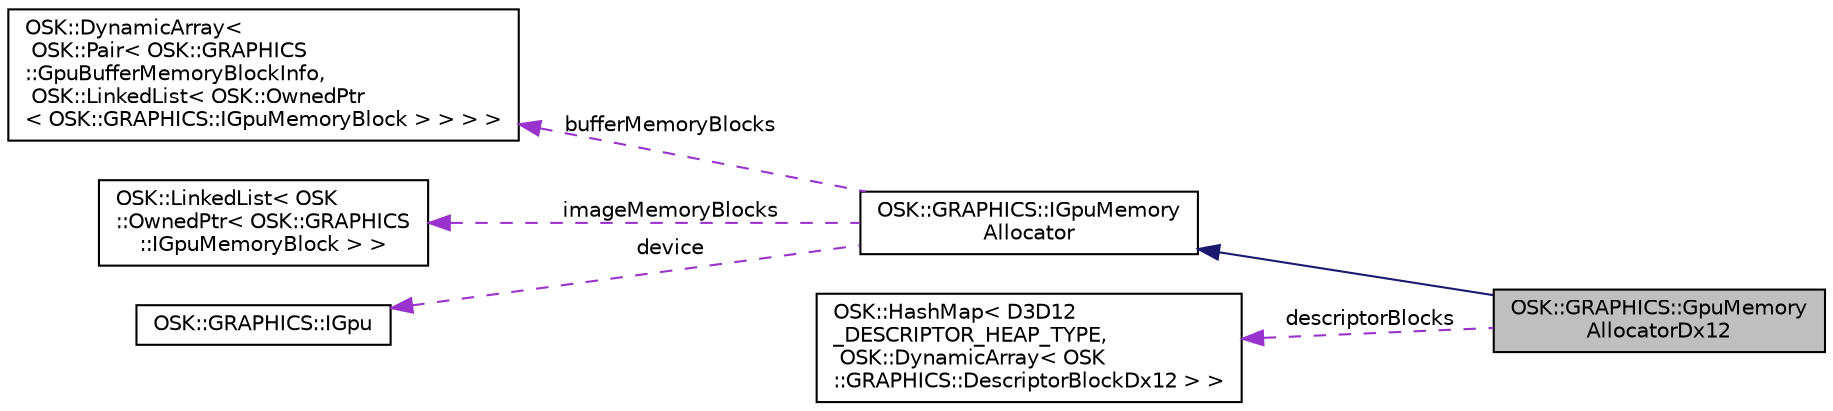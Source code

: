 digraph "OSK::GRAPHICS::GpuMemoryAllocatorDx12"
{
 // LATEX_PDF_SIZE
  edge [fontname="Helvetica",fontsize="10",labelfontname="Helvetica",labelfontsize="10"];
  node [fontname="Helvetica",fontsize="10",shape=record];
  rankdir="LR";
  Node1 [label="OSK::GRAPHICS::GpuMemory\lAllocatorDx12",height=0.2,width=0.4,color="black", fillcolor="grey75", style="filled", fontcolor="black",tooltip=" "];
  Node2 -> Node1 [dir="back",color="midnightblue",fontsize="10",style="solid"];
  Node2 [label="OSK::GRAPHICS::IGpuMemory\lAllocator",height=0.2,width=0.4,color="black", fillcolor="white", style="filled",URL="$class_o_s_k_1_1_g_r_a_p_h_i_c_s_1_1_i_gpu_memory_allocator.html",tooltip="El asignador de memoria se encarga de reservar grandes bloques de memoria en la GPU,..."];
  Node3 -> Node2 [dir="back",color="darkorchid3",fontsize="10",style="dashed",label=" bufferMemoryBlocks" ];
  Node3 [label="OSK::DynamicArray\<\l OSK::Pair\< OSK::GRAPHICS\l::GpuBufferMemoryBlockInfo,\l OSK::LinkedList\< OSK::OwnedPtr\l\< OSK::GRAPHICS::IGpuMemoryBlock \> \> \> \>",height=0.2,width=0.4,color="black", fillcolor="white", style="filled",URL="$class_o_s_k_1_1_dynamic_array.html",tooltip=" "];
  Node4 -> Node2 [dir="back",color="darkorchid3",fontsize="10",style="dashed",label=" imageMemoryBlocks" ];
  Node4 [label="OSK::LinkedList\< OSK\l::OwnedPtr\< OSK::GRAPHICS\l::IGpuMemoryBlock \> \>",height=0.2,width=0.4,color="black", fillcolor="white", style="filled",URL="$class_o_s_k_1_1_linked_list.html",tooltip=" "];
  Node5 -> Node2 [dir="back",color="darkorchid3",fontsize="10",style="dashed",label=" device" ];
  Node5 [label="OSK::GRAPHICS::IGpu",height=0.2,width=0.4,color="black", fillcolor="white", style="filled",URL="$class_o_s_k_1_1_g_r_a_p_h_i_c_s_1_1_i_gpu.html",tooltip="Interfaz de una tarjeta gráfica."];
  Node6 -> Node1 [dir="back",color="darkorchid3",fontsize="10",style="dashed",label=" descriptorBlocks" ];
  Node6 [label="OSK::HashMap\< D3D12\l_DESCRIPTOR_HEAP_TYPE,\l OSK::DynamicArray\< OSK\l::GRAPHICS::DescriptorBlockDx12 \> \>",height=0.2,width=0.4,color="black", fillcolor="white", style="filled",URL="$class_o_s_k_1_1_hash_map.html",tooltip=" "];
}
